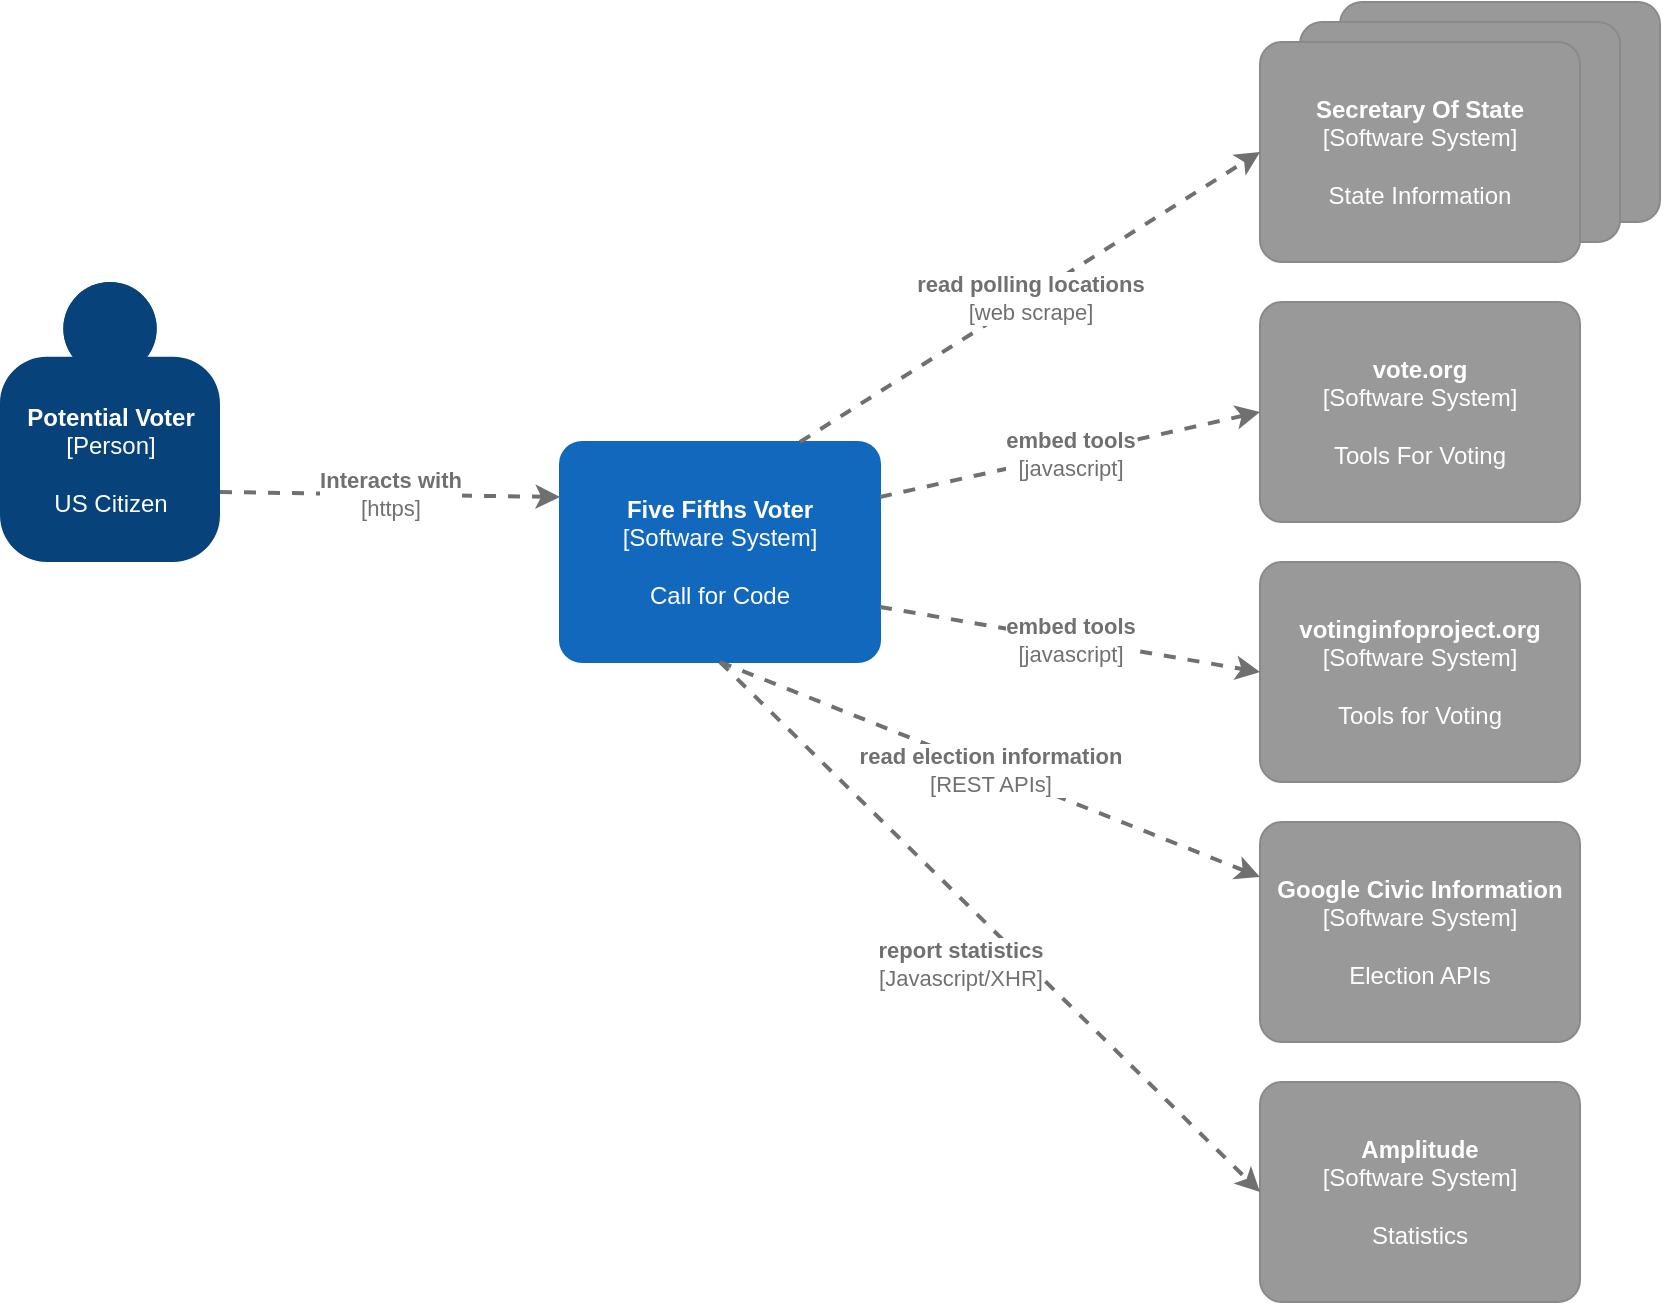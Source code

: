<mxfile version="14.9.5" type="device"><diagram id="mzRJEElDlq8xT0Y0K38o" name="Page-1"><mxGraphModel dx="1627" dy="1008" grid="1" gridSize="10" guides="1" tooltips="1" connect="1" arrows="1" fold="1" page="1" pageScale="1" pageWidth="1100" pageHeight="850" math="0" shadow="0"><root><mxCell id="0"/><mxCell id="1" parent="0"/><object placeholders="1" c4Name="Potential Voter" c4Type="Person" c4Description="US Citizen" label="&lt;b&gt;%c4Name%&lt;/b&gt;&lt;div&gt;[%c4Type%]&lt;/div&gt;&lt;br&gt;&lt;div&gt;%c4Description%&lt;/div&gt;" id="LZjQwn6lJQReQsFY41Lw-1"><mxCell style="html=1;dashed=0;whitespace=wrap;fillColor=#08427b;strokeColor=none;fontColor=#ffffff;shape=mxgraph.c4.person;align=center;metaEdit=1;points=[[0.5,0,0],[1,0.5,0],[1,0.75,0],[0.75,1,0],[0.5,1,0],[0.25,1,0],[0,0.75,0],[0,0.5,0]];metaData={&quot;c4Type&quot;:{&quot;editable&quot;:false}};" parent="1" vertex="1"><mxGeometry x="10" y="150" width="110.0" height="140" as="geometry"/></mxCell></object><object placeholders="1" c4Name="Five Fifths Voter" c4Type="Software System" c4Description="Call for Code" label="&lt;b&gt;%c4Name%&lt;/b&gt;&lt;div&gt;[%c4Type%]&lt;/div&gt;&lt;br&gt;&lt;div&gt;%c4Description%&lt;/div&gt;" id="LZjQwn6lJQReQsFY41Lw-2"><mxCell style="rounded=1;whiteSpace=wrap;html=1;labelBackgroundColor=none;fillColor=#1168BD;fontColor=#ffffff;align=center;arcSize=10;strokeColor=#1168BD;metaEdit=1;metaData={&quot;c4Type&quot;:{&quot;editable&quot;:false}};points=[[0.25,0,0],[0.5,0,0],[0.75,0,0],[1,0.25,0],[1,0.5,0],[1,0.75,0],[0.75,1,0],[0.5,1,0],[0.25,1,0],[0,0.75,0],[0,0.5,0],[0,0.25,0]];" parent="1" vertex="1"><mxGeometry x="290" y="230" width="160" height="110.0" as="geometry"/></mxCell></object><object placeholders="1" c4Name="vote.org" c4Type="Software System" c4Description="Tools For Voting" label="&lt;b&gt;%c4Name%&lt;/b&gt;&lt;div&gt;[%c4Type%]&lt;/div&gt;&lt;br&gt;&lt;div&gt;%c4Description%&lt;/div&gt;" id="LZjQwn6lJQReQsFY41Lw-6"><mxCell style="rounded=1;whiteSpace=wrap;html=1;labelBackgroundColor=none;fillColor=#999999;fontColor=#ffffff;align=center;arcSize=10;strokeColor=#8A8A8A;metaEdit=1;metaData={&quot;c4Type&quot;:{&quot;editable&quot;:false}};points=[[0.25,0,0],[0.5,0,0],[0.75,0,0],[1,0.25,0],[1,0.5,0],[1,0.75,0],[0.75,1,0],[0.5,1,0],[0.25,1,0],[0,0.75,0],[0,0.5,0],[0,0.25,0]];" parent="1" vertex="1"><mxGeometry x="640" y="160" width="160" height="110.0" as="geometry"/></mxCell></object><object placeholders="1" c4Name="votinginfoproject.org" c4Type="Software System" c4Description="Tools for Voting" label="&lt;b&gt;%c4Name%&lt;/b&gt;&lt;div&gt;[%c4Type%]&lt;/div&gt;&lt;br&gt;&lt;div&gt;%c4Description%&lt;/div&gt;" id="LZjQwn6lJQReQsFY41Lw-7"><mxCell style="rounded=1;whiteSpace=wrap;html=1;labelBackgroundColor=none;fillColor=#999999;fontColor=#ffffff;align=center;arcSize=10;strokeColor=#8A8A8A;metaEdit=1;metaData={&quot;c4Type&quot;:{&quot;editable&quot;:false}};points=[[0.25,0,0],[0.5,0,0],[0.75,0,0],[1,0.25,0],[1,0.5,0],[1,0.75,0],[0.75,1,0],[0.5,1,0],[0.25,1,0],[0,0.75,0],[0,0.5,0],[0,0.25,0]];" parent="1" vertex="1"><mxGeometry x="640" y="290" width="160" height="110.0" as="geometry"/></mxCell></object><object placeholders="1" c4Name="Google Civic Information" c4Type="Software System" c4Description="Election APIs" label="&lt;b&gt;%c4Name%&lt;/b&gt;&lt;div&gt;[%c4Type%]&lt;/div&gt;&lt;br&gt;&lt;div&gt;%c4Description%&lt;/div&gt;" id="LZjQwn6lJQReQsFY41Lw-8"><mxCell style="rounded=1;whiteSpace=wrap;html=1;labelBackgroundColor=none;fillColor=#999999;fontColor=#ffffff;align=center;arcSize=10;strokeColor=#8A8A8A;metaEdit=1;metaData={&quot;c4Type&quot;:{&quot;editable&quot;:false}};points=[[0.25,0,0],[0.5,0,0],[0.75,0,0],[1,0.25,0],[1,0.5,0],[1,0.75,0],[0.75,1,0],[0.5,1,0],[0.25,1,0],[0,0.75,0],[0,0.5,0],[0,0.25,0]];" parent="1" vertex="1"><mxGeometry x="640" y="420" width="160" height="110.0" as="geometry"/></mxCell></object><mxCell id="LZjQwn6lJQReQsFY41Lw-9" value="" style="group" parent="1" vertex="1" connectable="0"><mxGeometry x="640" y="10" width="200" height="130" as="geometry"/></mxCell><object placeholders="1" c4Name="Secretary Of State" c4Type="Software System" c4Description="State Information" label="&lt;b&gt;%c4Name%&lt;/b&gt;&lt;div&gt;[%c4Type%]&lt;/div&gt;&lt;br&gt;&lt;div&gt;%c4Description%&lt;/div&gt;" id="LZjQwn6lJQReQsFY41Lw-5"><mxCell style="rounded=1;whiteSpace=wrap;html=1;labelBackgroundColor=none;fillColor=#999999;fontColor=#ffffff;align=center;arcSize=10;strokeColor=#8A8A8A;metaEdit=1;metaData={&quot;c4Type&quot;:{&quot;editable&quot;:false}};points=[[0.25,0,0],[0.5,0,0],[0.75,0,0],[1,0.25,0],[1,0.5,0],[1,0.75,0],[0.75,1,0],[0.5,1,0],[0.25,1,0],[0,0.75,0],[0,0.5,0],[0,0.25,0]];" parent="LZjQwn6lJQReQsFY41Lw-9" vertex="1"><mxGeometry x="40" width="160" height="110.0" as="geometry"/></mxCell></object><object placeholders="1" c4Name="Secretary Of State" c4Type="Software System" c4Description="State Information" label="&lt;b&gt;%c4Name%&lt;/b&gt;&lt;div&gt;[%c4Type%]&lt;/div&gt;&lt;br&gt;&lt;div&gt;%c4Description%&lt;/div&gt;" id="LZjQwn6lJQReQsFY41Lw-4"><mxCell style="rounded=1;whiteSpace=wrap;html=1;labelBackgroundColor=none;fillColor=#999999;fontColor=#ffffff;align=center;arcSize=10;strokeColor=#8A8A8A;metaEdit=1;metaData={&quot;c4Type&quot;:{&quot;editable&quot;:false}};points=[[0.25,0,0],[0.5,0,0],[0.75,0,0],[1,0.25,0],[1,0.5,0],[1,0.75,0],[0.75,1,0],[0.5,1,0],[0.25,1,0],[0,0.75,0],[0,0.5,0],[0,0.25,0]];" parent="LZjQwn6lJQReQsFY41Lw-9" vertex="1"><mxGeometry x="20" y="10" width="160" height="110.0" as="geometry"/></mxCell></object><object placeholders="1" c4Name="Secretary Of State" c4Type="Software System" c4Description="State Information" label="&lt;b&gt;%c4Name%&lt;/b&gt;&lt;div&gt;[%c4Type%]&lt;/div&gt;&lt;br&gt;&lt;div&gt;%c4Description%&lt;/div&gt;" id="LZjQwn6lJQReQsFY41Lw-3"><mxCell style="rounded=1;whiteSpace=wrap;html=1;labelBackgroundColor=none;fillColor=#999999;fontColor=#ffffff;align=center;arcSize=10;strokeColor=#8A8A8A;metaEdit=1;metaData={&quot;c4Type&quot;:{&quot;editable&quot;:false}};points=[[0.25,0,0],[0.5,0,0],[0.75,0,0],[1,0.25,0],[1,0.5,0],[1,0.75,0],[0.75,1,0],[0.5,1,0],[0.25,1,0],[0,0.75,0],[0,0.5,0],[0,0.25,0]];" parent="LZjQwn6lJQReQsFY41Lw-9" vertex="1"><mxGeometry y="20" width="160" height="110.0" as="geometry"/></mxCell></object><object placeholders="1" c4Type="Relationship" c4Technology="https" c4Description="Interacts with" label="&lt;div style=&quot;text-align: left&quot;&gt;&lt;div style=&quot;text-align: center&quot;&gt;&lt;b&gt;%c4Description%&lt;/b&gt;&lt;/div&gt;&lt;div style=&quot;text-align: center&quot;&gt;[%c4Technology%]&lt;/div&gt;&lt;/div&gt;" id="LZjQwn6lJQReQsFY41Lw-10"><mxCell style="edgeStyle=none;rounded=0;html=1;entryX=0;entryY=0.25;jettySize=auto;orthogonalLoop=1;strokeColor=#707070;strokeWidth=2;fontColor=#707070;jumpStyle=none;dashed=1;metaEdit=1;metaData={&quot;c4Type&quot;:{&quot;editable&quot;:false}};exitX=1;exitY=0.75;exitDx=0;exitDy=0;exitPerimeter=0;entryDx=0;entryDy=0;entryPerimeter=0;" parent="1" source="LZjQwn6lJQReQsFY41Lw-1" target="LZjQwn6lJQReQsFY41Lw-2" edge="1"><mxGeometry x="10" y="40" width="160" as="geometry"><mxPoint x="340" y="280" as="sourcePoint"/><mxPoint x="500" y="280" as="targetPoint"/></mxGeometry></mxCell></object><object placeholders="1" c4Type="Relationship" c4Technology="web scrape" c4Description="read polling locations" label="&lt;div style=&quot;text-align: left&quot;&gt;&lt;div style=&quot;text-align: center&quot;&gt;&lt;b&gt;%c4Description%&lt;/b&gt;&lt;/div&gt;&lt;div style=&quot;text-align: center&quot;&gt;[%c4Technology%]&lt;/div&gt;&lt;/div&gt;" id="LZjQwn6lJQReQsFY41Lw-11"><mxCell style="edgeStyle=none;rounded=0;html=1;entryX=0;entryY=0.5;jettySize=auto;orthogonalLoop=1;strokeColor=#707070;strokeWidth=2;fontColor=#707070;jumpStyle=none;dashed=1;metaEdit=1;metaData={&quot;c4Type&quot;:{&quot;editable&quot;:false}};exitX=0.75;exitY=0;exitDx=0;exitDy=0;exitPerimeter=0;entryDx=0;entryDy=0;entryPerimeter=0;" parent="1" source="LZjQwn6lJQReQsFY41Lw-2" target="LZjQwn6lJQReQsFY41Lw-3" edge="1"><mxGeometry x="10" y="40" width="160" as="geometry"><mxPoint x="340" y="280" as="sourcePoint"/><mxPoint x="500" y="280" as="targetPoint"/></mxGeometry></mxCell></object><object placeholders="1" c4Type="Relationship" c4Technology="javascript" c4Description="embed tools" label="&lt;div style=&quot;text-align: left&quot;&gt;&lt;div style=&quot;text-align: center&quot;&gt;&lt;b&gt;%c4Description%&lt;/b&gt;&lt;/div&gt;&lt;div style=&quot;text-align: center&quot;&gt;[%c4Technology%]&lt;/div&gt;&lt;/div&gt;" id="LZjQwn6lJQReQsFY41Lw-12"><mxCell style="edgeStyle=none;rounded=0;html=1;entryX=0;entryY=0.5;jettySize=auto;orthogonalLoop=1;strokeColor=#707070;strokeWidth=2;fontColor=#707070;jumpStyle=none;dashed=1;metaEdit=1;metaData={&quot;c4Type&quot;:{&quot;editable&quot;:false}};exitX=1;exitY=0.25;exitDx=0;exitDy=0;exitPerimeter=0;entryDx=0;entryDy=0;entryPerimeter=0;" parent="1" source="LZjQwn6lJQReQsFY41Lw-2" target="LZjQwn6lJQReQsFY41Lw-6" edge="1"><mxGeometry x="10" y="40" width="160" as="geometry"><mxPoint x="340" y="280" as="sourcePoint"/><mxPoint x="500" y="280" as="targetPoint"/></mxGeometry></mxCell></object><object placeholders="1" c4Type="Relationship" c4Technology="javascript" c4Description="embed tools" label="&lt;div style=&quot;text-align: left&quot;&gt;&lt;div style=&quot;text-align: center&quot;&gt;&lt;b&gt;%c4Description%&lt;/b&gt;&lt;/div&gt;&lt;div style=&quot;text-align: center&quot;&gt;[%c4Technology%]&lt;/div&gt;&lt;/div&gt;" id="LZjQwn6lJQReQsFY41Lw-13"><mxCell style="edgeStyle=none;rounded=0;html=1;entryX=0;entryY=0.5;jettySize=auto;orthogonalLoop=1;strokeColor=#707070;strokeWidth=2;fontColor=#707070;jumpStyle=none;dashed=1;metaEdit=1;metaData={&quot;c4Type&quot;:{&quot;editable&quot;:false}};exitX=1;exitY=0.75;exitDx=0;exitDy=0;exitPerimeter=0;entryDx=0;entryDy=0;entryPerimeter=0;" parent="1" source="LZjQwn6lJQReQsFY41Lw-2" target="LZjQwn6lJQReQsFY41Lw-7" edge="1"><mxGeometry x="10" y="40" width="160" as="geometry"><mxPoint x="340" y="280" as="sourcePoint"/><mxPoint x="500" y="280" as="targetPoint"/></mxGeometry></mxCell></object><object placeholders="1" c4Type="Relationship" c4Technology="REST APIs" c4Description="read election information" label="&lt;div style=&quot;text-align: left&quot;&gt;&lt;div style=&quot;text-align: center&quot;&gt;&lt;b&gt;%c4Description%&lt;/b&gt;&lt;/div&gt;&lt;div style=&quot;text-align: center&quot;&gt;[%c4Technology%]&lt;/div&gt;&lt;/div&gt;" id="LZjQwn6lJQReQsFY41Lw-14"><mxCell style="edgeStyle=none;rounded=0;html=1;entryX=0;entryY=0.25;jettySize=auto;orthogonalLoop=1;strokeColor=#707070;strokeWidth=2;fontColor=#707070;jumpStyle=none;dashed=1;metaEdit=1;metaData={&quot;c4Type&quot;:{&quot;editable&quot;:false}};exitX=0.5;exitY=1;exitDx=0;exitDy=0;exitPerimeter=0;entryDx=0;entryDy=0;entryPerimeter=0;" parent="1" source="LZjQwn6lJQReQsFY41Lw-2" target="LZjQwn6lJQReQsFY41Lw-8" edge="1"><mxGeometry x="10" y="40" width="160" as="geometry"><mxPoint x="340" y="280" as="sourcePoint"/><mxPoint x="500" y="280" as="targetPoint"/></mxGeometry></mxCell></object><object placeholders="1" c4Name="Amplitude" c4Type="Software System" c4Description="Statistics" label="&lt;b&gt;%c4Name%&lt;/b&gt;&lt;div&gt;[%c4Type%]&lt;/div&gt;&lt;br&gt;&lt;div&gt;%c4Description%&lt;/div&gt;" id="VjUv5pJTP8dCrcr0Kyh--1"><mxCell style="rounded=1;whiteSpace=wrap;html=1;labelBackgroundColor=none;fillColor=#999999;fontColor=#ffffff;align=center;arcSize=10;strokeColor=#8A8A8A;metaEdit=1;metaData={&quot;c4Type&quot;:{&quot;editable&quot;:false}};points=[[0.25,0,0],[0.5,0,0],[0.75,0,0],[1,0.25,0],[1,0.5,0],[1,0.75,0],[0.75,1,0],[0.5,1,0],[0.25,1,0],[0,0.75,0],[0,0.5,0],[0,0.25,0]];" vertex="1" parent="1"><mxGeometry x="640" y="550" width="160" height="110.0" as="geometry"/></mxCell></object><object placeholders="1" c4Type="Relationship" c4Technology="Javascript/XHR" c4Description="report statistics" label="&lt;div style=&quot;text-align: left&quot;&gt;&lt;div style=&quot;text-align: center&quot;&gt;&lt;b&gt;%c4Description%&lt;/b&gt;&lt;/div&gt;&lt;div style=&quot;text-align: center&quot;&gt;[%c4Technology%]&lt;/div&gt;&lt;/div&gt;" id="VjUv5pJTP8dCrcr0Kyh--2"><mxCell style="edgeStyle=none;rounded=0;html=1;entryX=0;entryY=0.5;jettySize=auto;orthogonalLoop=1;strokeColor=#707070;strokeWidth=2;fontColor=#707070;jumpStyle=none;dashed=1;metaEdit=1;metaData={&quot;c4Type&quot;:{&quot;editable&quot;:false}};exitX=0.5;exitY=1;exitDx=0;exitDy=0;exitPerimeter=0;entryDx=0;entryDy=0;entryPerimeter=0;" edge="1" parent="1" source="LZjQwn6lJQReQsFY41Lw-2" target="VjUv5pJTP8dCrcr0Kyh--1"><mxGeometry width="160" as="geometry"><mxPoint x="420" y="350" as="sourcePoint"/><mxPoint x="650" y="457.5" as="targetPoint"/><mxPoint x="-15" y="18" as="offset"/></mxGeometry></mxCell></object></root></mxGraphModel></diagram></mxfile>